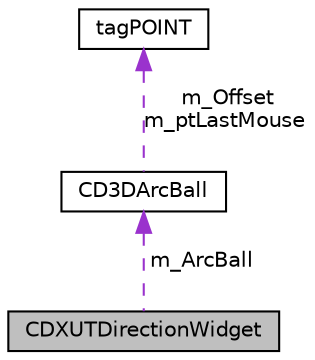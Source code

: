 digraph G
{
  edge [fontname="Helvetica",fontsize="10",labelfontname="Helvetica",labelfontsize="10"];
  node [fontname="Helvetica",fontsize="10",shape=record];
  Node1 [label="CDXUTDirectionWidget",height=0.2,width=0.4,color="black", fillcolor="grey75", style="filled" fontcolor="black"];
  Node2 -> Node1 [dir="back",color="darkorchid3",fontsize="10",style="dashed",label=" m_ArcBall" ,fontname="Helvetica"];
  Node2 [label="CD3DArcBall",height=0.2,width=0.4,color="black", fillcolor="white", style="filled",URL="$class_c_d3_d_arc_ball.html"];
  Node3 -> Node2 [dir="back",color="darkorchid3",fontsize="10",style="dashed",label=" m_Offset\nm_ptLastMouse" ,fontname="Helvetica"];
  Node3 [label="tagPOINT",height=0.2,width=0.4,color="black", fillcolor="white", style="filled",URL="$structtag_p_o_i_n_t.html"];
}
